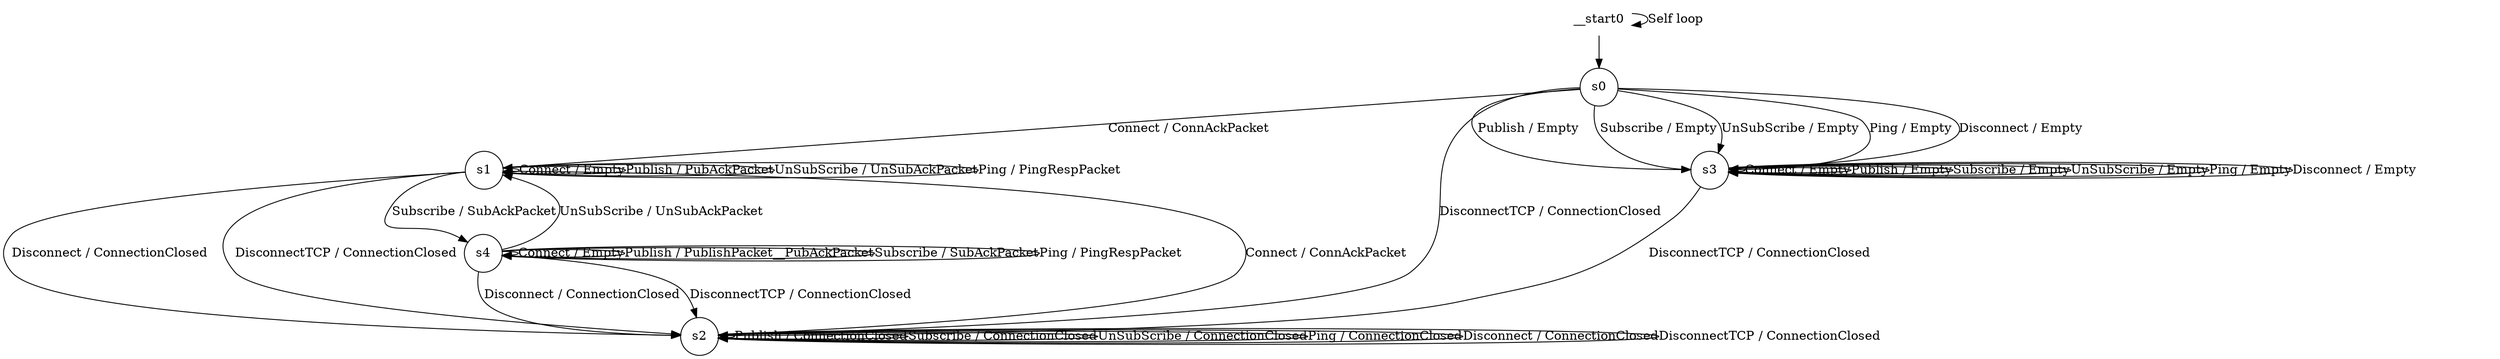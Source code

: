 digraph g {
	graph [name=g];
	__start0	[shape=none];
	__start0 -> __start0	[key=0,
		label="Self loop"];
	s0	[label=s0,
		shape=circle];
	__start0 -> s0	[key=0];
	s1	[label=s1,
		shape=circle];
	s0 -> s1	[key=0,
		label="Connect / ConnAckPacket"];
	s2	[label=s2,
		shape=circle];
	s0 -> s2	[key=0,
		label="DisconnectTCP / ConnectionClosed"];
	s3	[label=s3,
		shape=circle];
	s0 -> s3	[key=0,
		label="Publish / Empty"];
	s0 -> s3	[key=1,
		label="Subscribe / Empty"];
	s0 -> s3	[key=2,
		label="UnSubScribe / Empty"];
	s0 -> s3	[key=3,
		label="Ping / Empty"];
	s0 -> s3	[key=4,
		label="Disconnect / Empty"];
	s1 -> s1	[key=0,
		label="Connect / Empty"];
	s1 -> s1	[key=1,
		label="Publish / PubAckPacket"];
	s1 -> s1	[key=2,
		label="UnSubScribe / UnSubAckPacket"];
	s1 -> s1	[key=3,
		label="Ping / PingRespPacket"];
	s1 -> s2	[key=0,
		label="Disconnect / ConnectionClosed"];
	s1 -> s2	[key=1,
		label="DisconnectTCP / ConnectionClosed"];
	s4	[label=s4,
		shape=circle];
	s1 -> s4	[key=0,
		label="Subscribe / SubAckPacket"];
	s2 -> s1	[key=0,
		label="Connect / ConnAckPacket"];
	s2 -> s2	[key=0,
		label="Publish / ConnectionClosed"];
	s2 -> s2	[key=1,
		label="Subscribe / ConnectionClosed"];
	s2 -> s2	[key=2,
		label="UnSubScribe / ConnectionClosed"];
	s2 -> s2	[key=3,
		label="Ping / ConnectionClosed"];
	s2 -> s2	[key=4,
		label="Disconnect / ConnectionClosed"];
	s2 -> s2	[key=5,
		label="DisconnectTCP / ConnectionClosed"];
	s3 -> s2	[key=0,
		label="DisconnectTCP / ConnectionClosed"];
	s3 -> s3	[key=0,
		label="Connect / Empty"];
	s3 -> s3	[key=1,
		label="Publish / Empty"];
	s3 -> s3	[key=2,
		label="Subscribe / Empty"];
	s3 -> s3	[key=3,
		label="UnSubScribe / Empty"];
	s3 -> s3	[key=4,
		label="Ping / Empty"];
	s3 -> s3	[key=5,
		label="Disconnect / Empty"];
	s4 -> s1	[key=0,
		label="UnSubScribe / UnSubAckPacket"];
	s4 -> s2	[key=0,
		label="Disconnect / ConnectionClosed"];
	s4 -> s2	[key=1,
		label="DisconnectTCP / ConnectionClosed"];
	s4 -> s4	[key=0,
		label="Connect / Empty"];
	s4 -> s4	[key=1,
		label="Publish / PublishPacket__PubAckPacket"];
	s4 -> s4	[key=2,
		label="Subscribe / SubAckPacket"];
	s4 -> s4	[key=3,
		label="Ping / PingRespPacket"];
}
